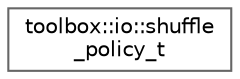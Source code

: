 digraph "Graphical Class Hierarchy"
{
 // LATEX_PDF_SIZE
  bgcolor="transparent";
  edge [fontname=Helvetica,fontsize=10,labelfontname=Helvetica,labelfontsize=10];
  node [fontname=Helvetica,fontsize=10,shape=box,height=0.2,width=0.4];
  rankdir="LR";
  Node0 [id="Node000000",label="toolbox::io::shuffle\l_policy_t",height=0.2,width=0.4,color="grey40", fillcolor="white", style="filled",URL="$classtoolbox_1_1io_1_1shuffle__policy__t.html",tooltip="随机打乱采样策略/Shuffle sampling policy"];
}

